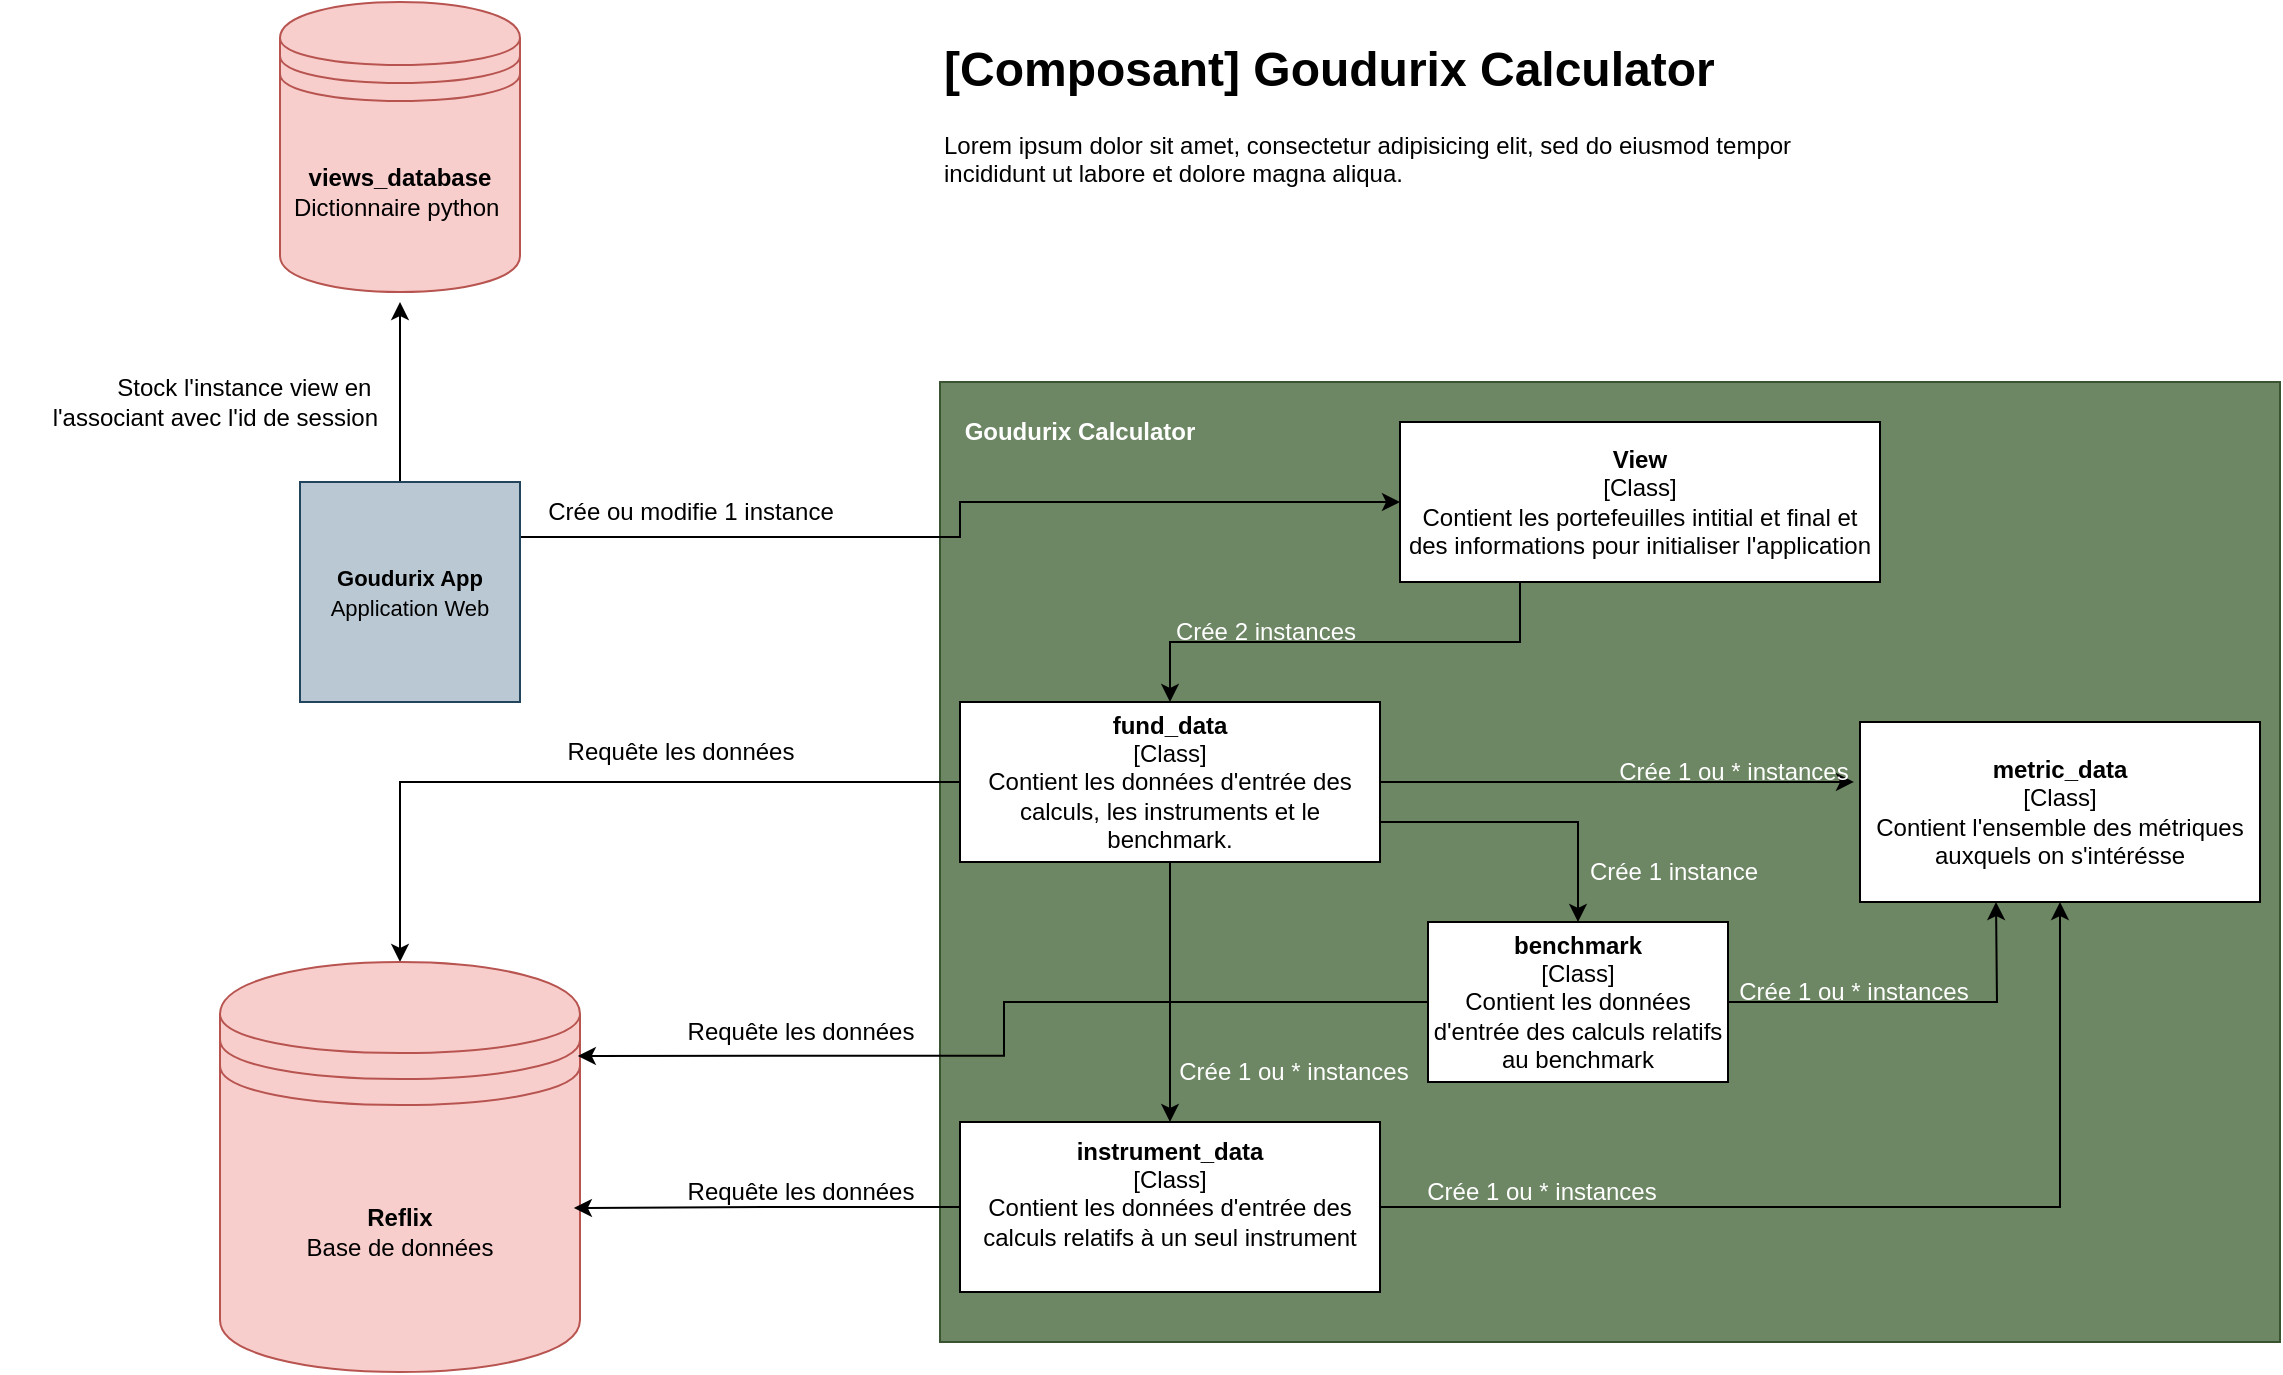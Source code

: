 <mxfile version="27.2.0">
  <diagram name="Page-1" id="_0tpOPSg2hLBpMA6f7jO">
    <mxGraphModel dx="2245" dy="1997" grid="1" gridSize="10" guides="1" tooltips="1" connect="1" arrows="1" fold="1" page="1" pageScale="1" pageWidth="827" pageHeight="1169" math="0" shadow="0">
      <root>
        <mxCell id="0" />
        <mxCell id="1" parent="0" />
        <mxCell id="M5cBxvrzXzzBGcpSKK4V-1" value="" style="rounded=0;whiteSpace=wrap;html=1;fillColor=#6d8764;fontColor=#ffffff;strokeColor=#3A5431;" vertex="1" parent="1">
          <mxGeometry x="30" y="130" width="670" height="480" as="geometry" />
        </mxCell>
        <mxCell id="M5cBxvrzXzzBGcpSKK4V-3" value="&lt;font style=&quot;color: rgb(255, 255, 255);&quot;&gt;&lt;b&gt;Goudurix Calculator&lt;/b&gt;&lt;/font&gt;" style="text;html=1;align=center;verticalAlign=middle;whiteSpace=wrap;rounded=0;" vertex="1" parent="1">
          <mxGeometry x="30" y="140" width="140" height="30" as="geometry" />
        </mxCell>
        <mxCell id="M5cBxvrzXzzBGcpSKK4V-8" style="edgeStyle=orthogonalEdgeStyle;rounded=0;orthogonalLoop=1;jettySize=auto;html=1;exitX=1;exitY=0.25;exitDx=0;exitDy=0;entryX=0;entryY=0.5;entryDx=0;entryDy=0;" edge="1" parent="1" source="M5cBxvrzXzzBGcpSKK4V-5" target="M5cBxvrzXzzBGcpSKK4V-7">
          <mxGeometry relative="1" as="geometry" />
        </mxCell>
        <mxCell id="M5cBxvrzXzzBGcpSKK4V-28" style="edgeStyle=orthogonalEdgeStyle;rounded=0;orthogonalLoop=1;jettySize=auto;html=1;" edge="1" parent="1">
          <mxGeometry relative="1" as="geometry">
            <mxPoint x="-240" y="90" as="targetPoint" />
            <mxPoint x="-220" y="180" as="sourcePoint" />
          </mxGeometry>
        </mxCell>
        <mxCell id="M5cBxvrzXzzBGcpSKK4V-5" value="&lt;b&gt;&lt;font style=&quot;font-size: 11px;&quot;&gt;Goudurix App&lt;/font&gt;&lt;/b&gt;&lt;div&gt;&lt;font style=&quot;font-size: 11px;&quot;&gt;Application Web&lt;/font&gt;&lt;/div&gt;" style="whiteSpace=wrap;html=1;aspect=fixed;fillColor=#bac8d3;strokeColor=#23445d;" vertex="1" parent="1">
          <mxGeometry x="-290" y="180" width="110" height="110" as="geometry" />
        </mxCell>
        <mxCell id="M5cBxvrzXzzBGcpSKK4V-7" value="&lt;b&gt;View&lt;/b&gt;&lt;div&gt;[Class]&lt;/div&gt;&lt;div&gt;Contient les portefeuilles intitial et final et des informations pour initialiser l&#39;application&lt;/div&gt;" style="rounded=0;whiteSpace=wrap;html=1;" vertex="1" parent="1">
          <mxGeometry x="260" y="150" width="240" height="80" as="geometry" />
        </mxCell>
        <mxCell id="M5cBxvrzXzzBGcpSKK4V-9" value="Crée ou modifie 1 instance" style="text;html=1;align=center;verticalAlign=middle;resizable=0;points=[];autosize=1;strokeColor=none;fillColor=none;" vertex="1" parent="1">
          <mxGeometry x="-180" y="180" width="170" height="30" as="geometry" />
        </mxCell>
        <mxCell id="M5cBxvrzXzzBGcpSKK4V-13" value="" style="edgeStyle=orthogonalEdgeStyle;rounded=0;orthogonalLoop=1;jettySize=auto;html=1;entryX=-0.015;entryY=0.333;entryDx=0;entryDy=0;entryPerimeter=0;" edge="1" parent="1" source="M5cBxvrzXzzBGcpSKK4V-10" target="M5cBxvrzXzzBGcpSKK4V-12">
          <mxGeometry relative="1" as="geometry" />
        </mxCell>
        <mxCell id="M5cBxvrzXzzBGcpSKK4V-15" value="" style="edgeStyle=orthogonalEdgeStyle;rounded=0;orthogonalLoop=1;jettySize=auto;html=1;" edge="1" parent="1" source="M5cBxvrzXzzBGcpSKK4V-10" target="M5cBxvrzXzzBGcpSKK4V-14">
          <mxGeometry relative="1" as="geometry" />
        </mxCell>
        <mxCell id="M5cBxvrzXzzBGcpSKK4V-19" value="" style="edgeStyle=orthogonalEdgeStyle;rounded=0;orthogonalLoop=1;jettySize=auto;html=1;exitX=1;exitY=0.75;exitDx=0;exitDy=0;" edge="1" parent="1" source="M5cBxvrzXzzBGcpSKK4V-10" target="M5cBxvrzXzzBGcpSKK4V-18">
          <mxGeometry relative="1" as="geometry" />
        </mxCell>
        <mxCell id="M5cBxvrzXzzBGcpSKK4V-44" style="edgeStyle=orthogonalEdgeStyle;rounded=0;orthogonalLoop=1;jettySize=auto;html=1;entryX=0.5;entryY=0;entryDx=0;entryDy=0;" edge="1" parent="1" source="M5cBxvrzXzzBGcpSKK4V-10" target="M5cBxvrzXzzBGcpSKK4V-23">
          <mxGeometry relative="1" as="geometry">
            <Array as="points">
              <mxPoint x="-240" y="330" />
            </Array>
          </mxGeometry>
        </mxCell>
        <mxCell id="M5cBxvrzXzzBGcpSKK4V-10" value="&lt;b&gt;fund_data&lt;/b&gt;&lt;div&gt;[Class]&lt;/div&gt;&lt;div&gt;Contient les données d&#39;entrée des calculs, les instruments et le benchmark.&lt;/div&gt;" style="rounded=0;whiteSpace=wrap;html=1;" vertex="1" parent="1">
          <mxGeometry x="40" y="290" width="210" height="80" as="geometry" />
        </mxCell>
        <mxCell id="M5cBxvrzXzzBGcpSKK4V-12" value="&lt;b&gt;metric_data&lt;/b&gt;&lt;br&gt;&lt;div&gt;[Class]&lt;/div&gt;&lt;div&gt;Contient l&#39;ensemble des métriques auxquels on s&#39;intérésse&lt;/div&gt;" style="rounded=0;whiteSpace=wrap;html=1;" vertex="1" parent="1">
          <mxGeometry x="490" y="300" width="200" height="90" as="geometry" />
        </mxCell>
        <mxCell id="M5cBxvrzXzzBGcpSKK4V-16" style="edgeStyle=orthogonalEdgeStyle;rounded=0;orthogonalLoop=1;jettySize=auto;html=1;exitX=1;exitY=0.5;exitDx=0;exitDy=0;" edge="1" parent="1" source="M5cBxvrzXzzBGcpSKK4V-14" target="M5cBxvrzXzzBGcpSKK4V-12">
          <mxGeometry relative="1" as="geometry" />
        </mxCell>
        <mxCell id="M5cBxvrzXzzBGcpSKK4V-14" value="&lt;b&gt;instrument_data&lt;/b&gt;&lt;div&gt;[Class]&lt;b&gt;&lt;br&gt;&lt;/b&gt;&lt;div&gt;Contient les données d&#39;entrée des calculs relatifs à un seul instrument&lt;br&gt;&lt;div&gt;&lt;br&gt;&lt;/div&gt;&lt;/div&gt;&lt;/div&gt;" style="rounded=0;whiteSpace=wrap;html=1;" vertex="1" parent="1">
          <mxGeometry x="40" y="500" width="210" height="85" as="geometry" />
        </mxCell>
        <mxCell id="M5cBxvrzXzzBGcpSKK4V-18" value="&lt;b&gt;benchmark&lt;/b&gt;&lt;div&gt;[Class]&lt;/div&gt;&lt;div&gt;Contient les données d&#39;entrée des calculs relatifs au benchmark&lt;/div&gt;" style="rounded=0;whiteSpace=wrap;html=1;" vertex="1" parent="1">
          <mxGeometry x="274" y="400" width="150" height="80" as="geometry" />
        </mxCell>
        <mxCell id="M5cBxvrzXzzBGcpSKK4V-21" style="edgeStyle=orthogonalEdgeStyle;rounded=0;orthogonalLoop=1;jettySize=auto;html=1;" edge="1" parent="1" source="M5cBxvrzXzzBGcpSKK4V-18">
          <mxGeometry relative="1" as="geometry">
            <mxPoint x="558" y="390" as="targetPoint" />
          </mxGeometry>
        </mxCell>
        <mxCell id="M5cBxvrzXzzBGcpSKK4V-23" value="&lt;b&gt;Reflix&lt;/b&gt;&lt;div&gt;Base de données&lt;/div&gt;" style="shape=datastore;whiteSpace=wrap;html=1;fillColor=#f8cecc;strokeColor=#b85450;" vertex="1" parent="1">
          <mxGeometry x="-330" y="420" width="180" height="205" as="geometry" />
        </mxCell>
        <mxCell id="M5cBxvrzXzzBGcpSKK4V-25" style="edgeStyle=orthogonalEdgeStyle;rounded=0;orthogonalLoop=1;jettySize=auto;html=1;entryX=0.994;entryY=0.229;entryDx=0;entryDy=0;entryPerimeter=0;" edge="1" parent="1" source="M5cBxvrzXzzBGcpSKK4V-18" target="M5cBxvrzXzzBGcpSKK4V-23">
          <mxGeometry relative="1" as="geometry" />
        </mxCell>
        <mxCell id="M5cBxvrzXzzBGcpSKK4V-26" style="edgeStyle=orthogonalEdgeStyle;rounded=0;orthogonalLoop=1;jettySize=auto;html=1;entryX=0.983;entryY=0.6;entryDx=0;entryDy=0;entryPerimeter=0;" edge="1" parent="1" source="M5cBxvrzXzzBGcpSKK4V-14" target="M5cBxvrzXzzBGcpSKK4V-23">
          <mxGeometry relative="1" as="geometry" />
        </mxCell>
        <mxCell id="M5cBxvrzXzzBGcpSKK4V-27" value="&lt;b&gt;views_database&lt;/b&gt;&lt;br&gt;&lt;div&gt;Dictionnaire python&amp;nbsp;&lt;/div&gt;" style="shape=datastore;whiteSpace=wrap;html=1;fillColor=#f8cecc;strokeColor=#b85450;" vertex="1" parent="1">
          <mxGeometry x="-300" y="-60" width="120" height="145" as="geometry" />
        </mxCell>
        <mxCell id="M5cBxvrzXzzBGcpSKK4V-29" value="Stock l&#39;instance view en&amp;nbsp;&lt;div&gt;l&#39;associant avec l&#39;id de session&lt;/div&gt;" style="text;html=1;align=right;verticalAlign=middle;resizable=0;points=[];autosize=1;strokeColor=none;fillColor=none;" vertex="1" parent="1">
          <mxGeometry x="-440" y="120" width="190" height="40" as="geometry" />
        </mxCell>
        <mxCell id="M5cBxvrzXzzBGcpSKK4V-30" value="Requête les données" style="text;html=1;align=center;verticalAlign=middle;resizable=0;points=[];autosize=1;strokeColor=none;fillColor=none;" vertex="1" parent="1">
          <mxGeometry x="-170" y="300" width="140" height="30" as="geometry" />
        </mxCell>
        <mxCell id="M5cBxvrzXzzBGcpSKK4V-31" value="Requête les données" style="text;html=1;align=center;verticalAlign=middle;resizable=0;points=[];autosize=1;strokeColor=none;fillColor=none;" vertex="1" parent="1">
          <mxGeometry x="-110" y="440" width="140" height="30" as="geometry" />
        </mxCell>
        <mxCell id="M5cBxvrzXzzBGcpSKK4V-32" value="Requête les données" style="text;html=1;align=center;verticalAlign=middle;resizable=0;points=[];autosize=1;strokeColor=none;fillColor=none;" vertex="1" parent="1">
          <mxGeometry x="-110" y="520" width="140" height="30" as="geometry" />
        </mxCell>
        <mxCell id="M5cBxvrzXzzBGcpSKK4V-35" style="edgeStyle=orthogonalEdgeStyle;rounded=0;orthogonalLoop=1;jettySize=auto;html=1;entryX=0.5;entryY=0;entryDx=0;entryDy=0;exitX=0.25;exitY=1;exitDx=0;exitDy=0;" edge="1" parent="1" source="M5cBxvrzXzzBGcpSKK4V-7" target="M5cBxvrzXzzBGcpSKK4V-10">
          <mxGeometry relative="1" as="geometry" />
        </mxCell>
        <mxCell id="M5cBxvrzXzzBGcpSKK4V-36" value="Crée 2 instances" style="text;html=1;align=center;verticalAlign=middle;whiteSpace=wrap;rounded=0;fontColor=#FFFFFF;" vertex="1" parent="1">
          <mxGeometry x="126" y="240" width="134" height="30" as="geometry" />
        </mxCell>
        <mxCell id="M5cBxvrzXzzBGcpSKK4V-38" value="Crée 1 ou * instances" style="text;html=1;align=center;verticalAlign=middle;whiteSpace=wrap;rounded=0;fontColor=#FFFFFF;" vertex="1" parent="1">
          <mxGeometry x="140" y="460" width="134" height="30" as="geometry" />
        </mxCell>
        <mxCell id="M5cBxvrzXzzBGcpSKK4V-39" value="Crée 1 ou * instances" style="text;html=1;align=center;verticalAlign=middle;whiteSpace=wrap;rounded=0;fontColor=#FFFFFF;" vertex="1" parent="1">
          <mxGeometry x="264" y="520" width="134" height="30" as="geometry" />
        </mxCell>
        <mxCell id="M5cBxvrzXzzBGcpSKK4V-40" value="Crée 1 ou * instances" style="text;html=1;align=center;verticalAlign=middle;whiteSpace=wrap;rounded=0;fontColor=#FFFFFF;" vertex="1" parent="1">
          <mxGeometry x="360" y="310" width="134" height="30" as="geometry" />
        </mxCell>
        <mxCell id="M5cBxvrzXzzBGcpSKK4V-41" value="Crée 1 instance" style="text;html=1;align=center;verticalAlign=middle;whiteSpace=wrap;rounded=0;fontColor=#FFFFFF;" vertex="1" parent="1">
          <mxGeometry x="330" y="360" width="134" height="30" as="geometry" />
        </mxCell>
        <mxCell id="M5cBxvrzXzzBGcpSKK4V-42" value="Crée 1 ou * instances" style="text;html=1;align=center;verticalAlign=middle;whiteSpace=wrap;rounded=0;fontColor=#FFFFFF;" vertex="1" parent="1">
          <mxGeometry x="420" y="420" width="134" height="30" as="geometry" />
        </mxCell>
        <mxCell id="M5cBxvrzXzzBGcpSKK4V-43" value="&lt;h1 style=&quot;margin-top: 0px;&quot;&gt;[Composant] Goudurix Calculator&lt;/h1&gt;&lt;p&gt;Lorem ipsum dolor sit amet, consectetur adipisicing elit, sed do eiusmod tempor incididunt ut labore et dolore magna aliqua.&lt;/p&gt;" style="text;html=1;whiteSpace=wrap;overflow=hidden;rounded=0;" vertex="1" parent="1">
          <mxGeometry x="30" y="-47.5" width="470" height="120" as="geometry" />
        </mxCell>
      </root>
    </mxGraphModel>
  </diagram>
</mxfile>
